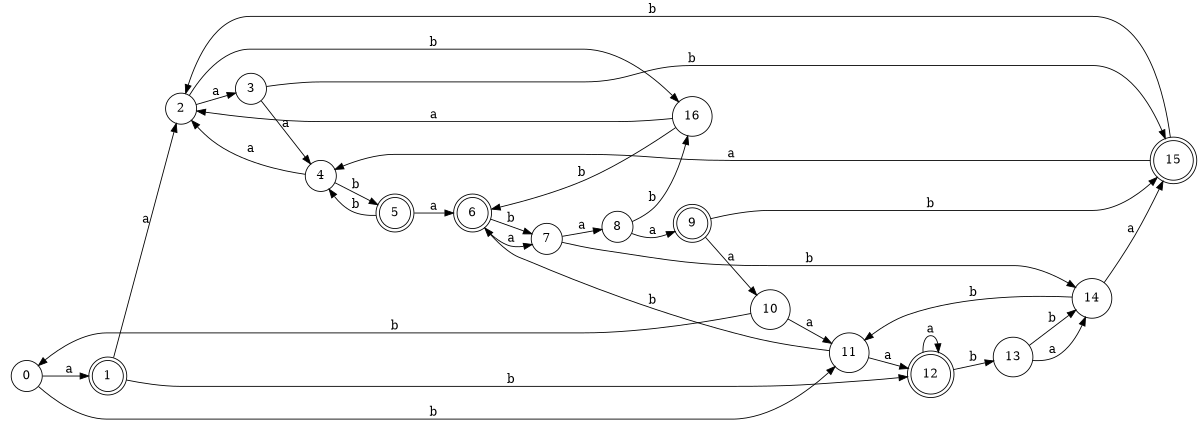 digraph n14_7 {
__start0 [label="" shape="none"];

rankdir=LR;
size="8,5";

s0 [style="filled", color="black", fillcolor="white" shape="circle", label="0"];
s1 [style="rounded,filled", color="black", fillcolor="white" shape="doublecircle", label="1"];
s2 [style="filled", color="black", fillcolor="white" shape="circle", label="2"];
s3 [style="filled", color="black", fillcolor="white" shape="circle", label="3"];
s4 [style="filled", color="black", fillcolor="white" shape="circle", label="4"];
s5 [style="rounded,filled", color="black", fillcolor="white" shape="doublecircle", label="5"];
s6 [style="rounded,filled", color="black", fillcolor="white" shape="doublecircle", label="6"];
s7 [style="filled", color="black", fillcolor="white" shape="circle", label="7"];
s8 [style="filled", color="black", fillcolor="white" shape="circle", label="8"];
s9 [style="rounded,filled", color="black", fillcolor="white" shape="doublecircle", label="9"];
s10 [style="filled", color="black", fillcolor="white" shape="circle", label="10"];
s11 [style="filled", color="black", fillcolor="white" shape="circle", label="11"];
s12 [style="rounded,filled", color="black", fillcolor="white" shape="doublecircle", label="12"];
s13 [style="filled", color="black", fillcolor="white" shape="circle", label="13"];
s14 [style="filled", color="black", fillcolor="white" shape="circle", label="14"];
s15 [style="rounded,filled", color="black", fillcolor="white" shape="doublecircle", label="15"];
s16 [style="filled", color="black", fillcolor="white" shape="circle", label="16"];
s0 -> s1 [label="a"];
s0 -> s11 [label="b"];
s1 -> s2 [label="a"];
s1 -> s12 [label="b"];
s2 -> s3 [label="a"];
s2 -> s16 [label="b"];
s3 -> s4 [label="a"];
s3 -> s15 [label="b"];
s4 -> s2 [label="a"];
s4 -> s5 [label="b"];
s5 -> s6 [label="a"];
s5 -> s4 [label="b"];
s6 -> s7 [label="a"];
s6 -> s7 [label="b"];
s7 -> s8 [label="a"];
s7 -> s14 [label="b"];
s8 -> s9 [label="a"];
s8 -> s16 [label="b"];
s9 -> s10 [label="a"];
s9 -> s15 [label="b"];
s10 -> s11 [label="a"];
s10 -> s0 [label="b"];
s11 -> s12 [label="a"];
s11 -> s6 [label="b"];
s12 -> s12 [label="a"];
s12 -> s13 [label="b"];
s13 -> s14 [label="a"];
s13 -> s14 [label="b"];
s14 -> s15 [label="a"];
s14 -> s11 [label="b"];
s15 -> s4 [label="a"];
s15 -> s2 [label="b"];
s16 -> s2 [label="a"];
s16 -> s6 [label="b"];

}